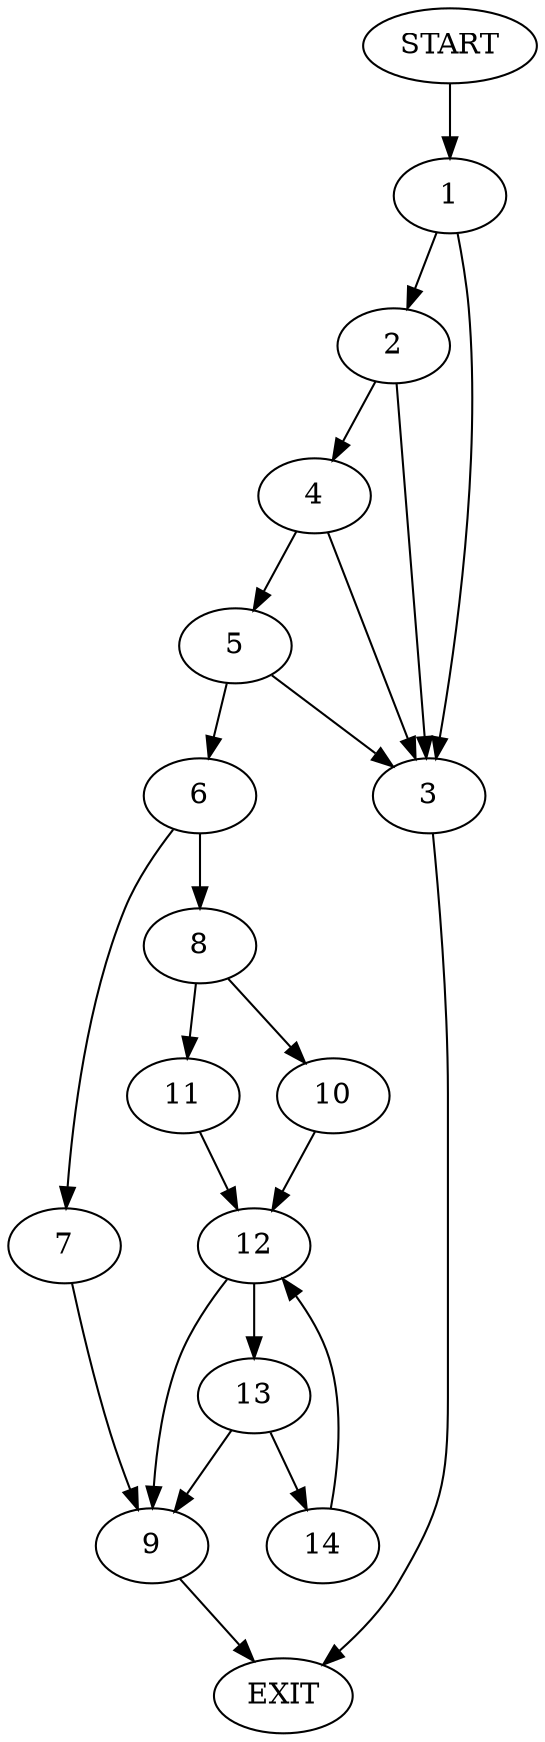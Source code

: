 digraph {
0 [label="START"]
15 [label="EXIT"]
0 -> 1
1 -> 2
1 -> 3
2 -> 4
2 -> 3
3 -> 15
4 -> 5
4 -> 3
5 -> 6
5 -> 3
6 -> 7
6 -> 8
7 -> 9
8 -> 10
8 -> 11
9 -> 15
10 -> 12
11 -> 12
12 -> 13
12 -> 9
13 -> 14
13 -> 9
14 -> 12
}
